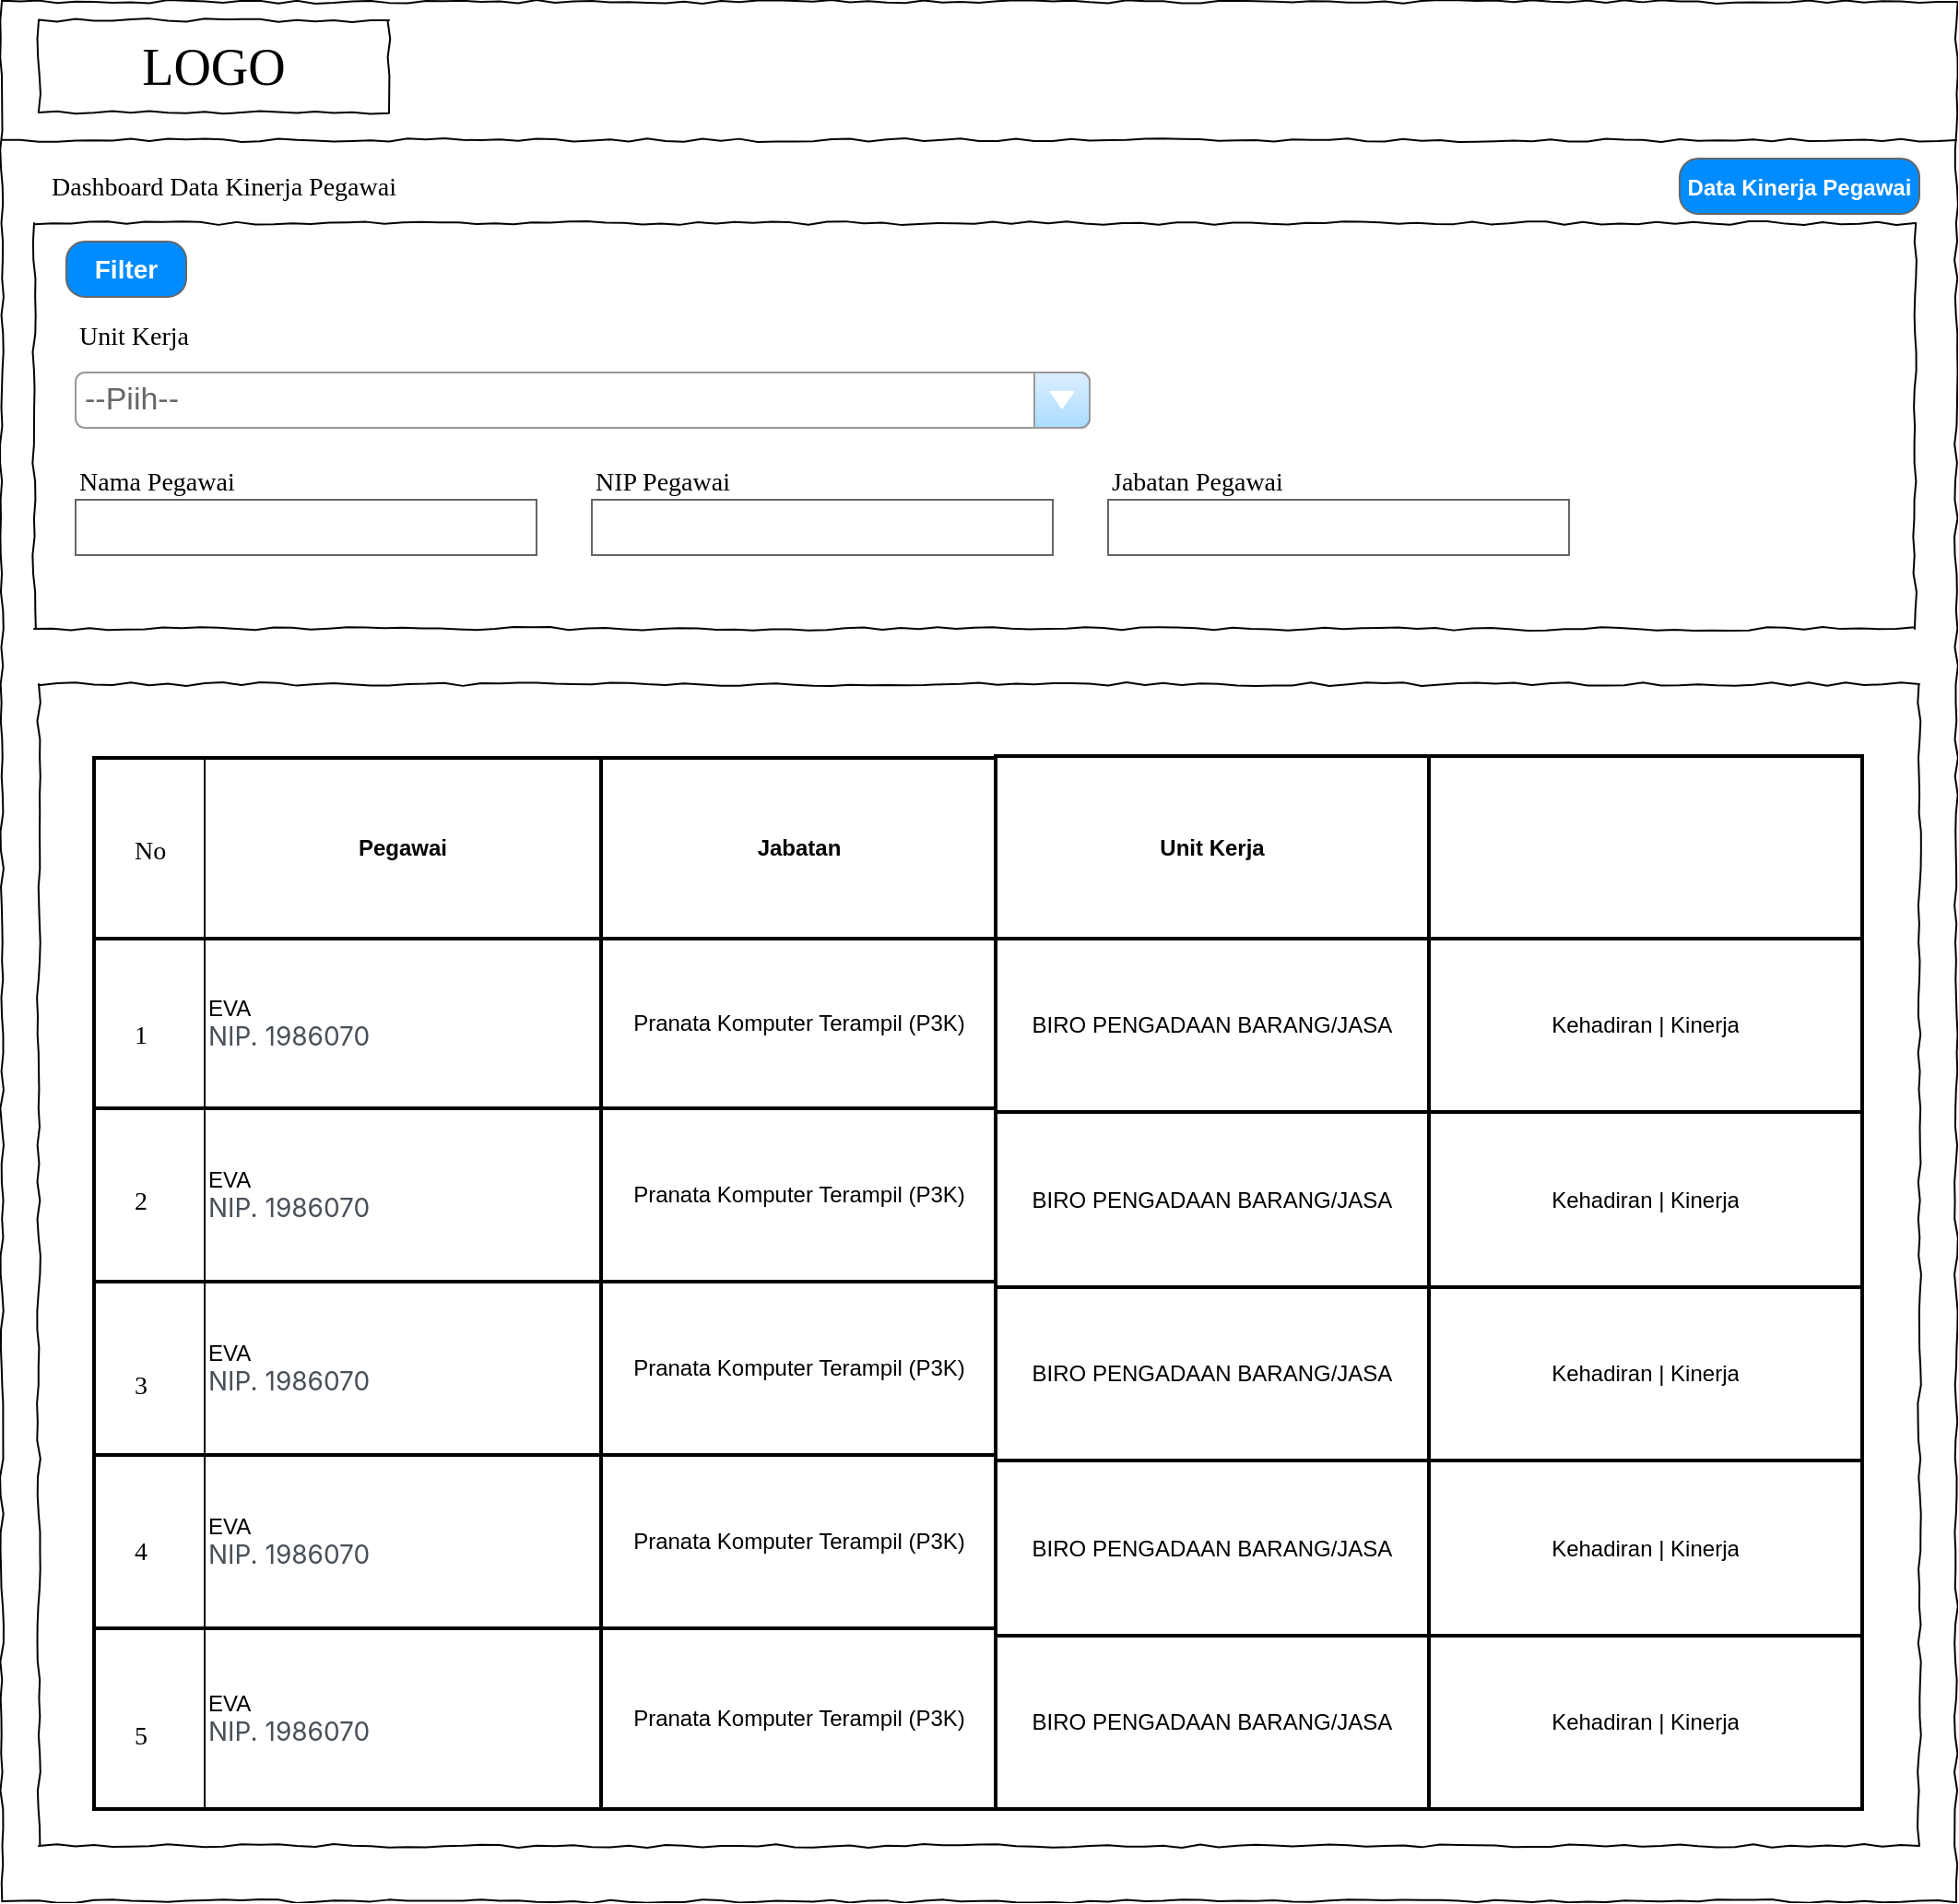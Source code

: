 <mxfile version="22.1.8" type="github">
  <diagram name="Page-1" id="03018318-947c-dd8e-b7a3-06fadd420f32">
    <mxGraphModel dx="2144" dy="968" grid="1" gridSize="10" guides="1" tooltips="1" connect="1" arrows="1" fold="1" page="1" pageScale="1" pageWidth="1100" pageHeight="850" background="none" math="0" shadow="0">
      <root>
        <mxCell id="0" />
        <mxCell id="1" parent="0" />
        <mxCell id="jTd3bYGisY44pSlO76Ms-1" value="" style="whiteSpace=wrap;html=1;rounded=0;shadow=0;labelBackgroundColor=none;strokeColor=#000000;strokeWidth=1;fillColor=none;fontFamily=Verdana;fontSize=12;fontColor=#000000;align=center;comic=1;" vertex="1" parent="1">
          <mxGeometry x="20" y="20" width="1060" height="1030" as="geometry" />
        </mxCell>
        <mxCell id="jTd3bYGisY44pSlO76Ms-2" value="LOGO" style="whiteSpace=wrap;html=1;rounded=0;shadow=0;labelBackgroundColor=none;strokeWidth=1;fontFamily=Verdana;fontSize=28;align=center;comic=1;" vertex="1" parent="1">
          <mxGeometry x="40" y="30" width="190" height="50" as="geometry" />
        </mxCell>
        <mxCell id="jTd3bYGisY44pSlO76Ms-3" value="" style="line;strokeWidth=1;html=1;rounded=0;shadow=0;labelBackgroundColor=none;fillColor=none;fontFamily=Verdana;fontSize=14;fontColor=#000000;align=center;comic=1;" vertex="1" parent="1">
          <mxGeometry x="20" y="90" width="1060" height="10" as="geometry" />
        </mxCell>
        <mxCell id="jTd3bYGisY44pSlO76Ms-5" value="--Piih--" style="strokeWidth=1;shadow=0;dashed=0;align=center;html=1;shape=mxgraph.mockup.forms.comboBox;strokeColor=#999999;fillColor=#ddeeff;align=left;fillColor2=#aaddff;mainText=;fontColor=#666666;fontSize=17;spacingLeft=3;" vertex="1" parent="1">
          <mxGeometry x="60" y="221" width="550" height="30" as="geometry" />
        </mxCell>
        <mxCell id="jTd3bYGisY44pSlO76Ms-6" value="Unit Kerja" style="text;html=1;points=[];align=left;verticalAlign=top;spacingTop=-4;fontSize=14;fontFamily=Verdana" vertex="1" parent="1">
          <mxGeometry x="60" y="191" width="170" height="20" as="geometry" />
        </mxCell>
        <mxCell id="jTd3bYGisY44pSlO76Ms-7" value="" style="whiteSpace=wrap;html=1;rounded=0;shadow=0;labelBackgroundColor=none;strokeWidth=1;fillColor=none;fontFamily=Verdana;fontSize=12;align=center;comic=1;" vertex="1" parent="1">
          <mxGeometry x="37.5" y="140" width="1020" height="220" as="geometry" />
        </mxCell>
        <mxCell id="jTd3bYGisY44pSlO76Ms-8" value="Dashboard Data Kinerja Pegawai" style="text;html=1;points=[];align=left;verticalAlign=top;spacingTop=-4;fontSize=14;fontFamily=Verdana" vertex="1" parent="1">
          <mxGeometry x="45" y="110" width="170" height="20" as="geometry" />
        </mxCell>
        <mxCell id="jTd3bYGisY44pSlO76Ms-9" value="&lt;font style=&quot;font-size: 12px;&quot;&gt;Data Kinerja Pegawai&lt;/font&gt;" style="strokeWidth=1;shadow=0;dashed=0;align=center;html=1;shape=mxgraph.mockup.buttons.button;strokeColor=#666666;fontColor=#ffffff;mainText=;buttonStyle=round;fontSize=17;fontStyle=1;fillColor=#008cff;whiteSpace=wrap;" vertex="1" parent="1">
          <mxGeometry x="930" y="105" width="130" height="30" as="geometry" />
        </mxCell>
        <mxCell id="jTd3bYGisY44pSlO76Ms-30" value="&lt;font style=&quot;font-size: 14px;&quot;&gt;Filter&lt;/font&gt;" style="strokeWidth=1;shadow=0;dashed=0;align=center;html=1;shape=mxgraph.mockup.buttons.button;strokeColor=#666666;fontColor=#ffffff;mainText=;buttonStyle=round;fontSize=17;fontStyle=1;fillColor=#008cff;whiteSpace=wrap;" vertex="1" parent="1">
          <mxGeometry x="55" y="150" width="65" height="30" as="geometry" />
        </mxCell>
        <mxCell id="jTd3bYGisY44pSlO76Ms-31" value="Nama Pegawai" style="text;html=1;points=[];align=left;verticalAlign=top;spacingTop=-4;fontSize=14;fontFamily=Verdana" vertex="1" parent="1">
          <mxGeometry x="60" y="270" width="170" height="20" as="geometry" />
        </mxCell>
        <mxCell id="jTd3bYGisY44pSlO76Ms-32" value="NIP Pegawai" style="text;html=1;points=[];align=left;verticalAlign=top;spacingTop=-4;fontSize=14;fontFamily=Verdana" vertex="1" parent="1">
          <mxGeometry x="340" y="270" width="170" height="20" as="geometry" />
        </mxCell>
        <mxCell id="jTd3bYGisY44pSlO76Ms-33" value="Jabatan Pegawai" style="text;html=1;points=[];align=left;verticalAlign=top;spacingTop=-4;fontSize=14;fontFamily=Verdana" vertex="1" parent="1">
          <mxGeometry x="620" y="270" width="170" height="20" as="geometry" />
        </mxCell>
        <mxCell id="jTd3bYGisY44pSlO76Ms-34" value="" style="strokeWidth=1;shadow=0;dashed=0;align=center;html=1;shape=mxgraph.mockup.text.textBox;fontColor=#666666;align=left;fontSize=17;spacingLeft=4;spacingTop=-3;whiteSpace=wrap;strokeColor=#666666;mainText=" vertex="1" parent="1">
          <mxGeometry x="60" y="290" width="250" height="30" as="geometry" />
        </mxCell>
        <mxCell id="jTd3bYGisY44pSlO76Ms-35" value="" style="strokeWidth=1;shadow=0;dashed=0;align=center;html=1;shape=mxgraph.mockup.text.textBox;fontColor=#666666;align=left;fontSize=17;spacingLeft=4;spacingTop=-3;whiteSpace=wrap;strokeColor=#666666;mainText=" vertex="1" parent="1">
          <mxGeometry x="340" y="290" width="250" height="30" as="geometry" />
        </mxCell>
        <mxCell id="jTd3bYGisY44pSlO76Ms-36" value="" style="strokeWidth=1;shadow=0;dashed=0;align=center;html=1;shape=mxgraph.mockup.text.textBox;fontColor=#666666;align=left;fontSize=17;spacingLeft=4;spacingTop=-3;whiteSpace=wrap;strokeColor=#666666;mainText=" vertex="1" parent="1">
          <mxGeometry x="620" y="290" width="250" height="30" as="geometry" />
        </mxCell>
        <mxCell id="jTd3bYGisY44pSlO76Ms-37" value="" style="whiteSpace=wrap;html=1;rounded=0;shadow=0;labelBackgroundColor=none;strokeWidth=1;fillColor=none;fontFamily=Verdana;fontSize=12;align=center;comic=1;" vertex="1" parent="1">
          <mxGeometry x="40" y="390" width="1020" height="630" as="geometry" />
        </mxCell>
        <mxCell id="jTd3bYGisY44pSlO76Ms-39" value="" style="shape=table;html=1;whiteSpace=wrap;startSize=0;container=1;collapsible=0;childLayout=tableLayout;strokeWidth=2;" vertex="1" parent="1">
          <mxGeometry x="70" y="430" width="490" height="570" as="geometry" />
        </mxCell>
        <mxCell id="jTd3bYGisY44pSlO76Ms-40" value="" style="shape=tableRow;horizontal=0;startSize=60;swimlaneHead=0;swimlaneBody=0;top=0;left=0;bottom=0;right=0;collapsible=0;dropTarget=0;fillColor=none;points=[[0,0.5],[1,0.5]];portConstraint=eastwest;" vertex="1" parent="jTd3bYGisY44pSlO76Ms-39">
          <mxGeometry width="490" height="98" as="geometry" />
        </mxCell>
        <mxCell id="jTd3bYGisY44pSlO76Ms-41" value="Pegawai" style="shape=partialRectangle;html=1;whiteSpace=wrap;connectable=0;fillColor=none;top=0;left=0;bottom=0;right=0;overflow=hidden;fontStyle=1" vertex="1" parent="jTd3bYGisY44pSlO76Ms-40">
          <mxGeometry x="60" width="215" height="98" as="geometry">
            <mxRectangle width="215" height="98" as="alternateBounds" />
          </mxGeometry>
        </mxCell>
        <mxCell id="jTd3bYGisY44pSlO76Ms-42" value="Jabatan" style="shape=partialRectangle;html=1;whiteSpace=wrap;connectable=0;fillColor=none;top=0;left=0;bottom=0;right=0;overflow=hidden;fontStyle=1" vertex="1" parent="jTd3bYGisY44pSlO76Ms-40">
          <mxGeometry x="275" width="215" height="98" as="geometry">
            <mxRectangle width="215" height="98" as="alternateBounds" />
          </mxGeometry>
        </mxCell>
        <mxCell id="jTd3bYGisY44pSlO76Ms-77" value="" style="shape=tableRow;horizontal=0;startSize=60;swimlaneHead=0;swimlaneBody=0;top=0;left=0;bottom=0;right=0;collapsible=0;dropTarget=0;fillColor=none;points=[[0,0.5],[1,0.5]];portConstraint=eastwest;" vertex="1" parent="jTd3bYGisY44pSlO76Ms-39">
          <mxGeometry y="98" width="490" height="92" as="geometry" />
        </mxCell>
        <mxCell id="jTd3bYGisY44pSlO76Ms-78" value="EVA&amp;nbsp;&lt;br style=&quot;box-sizing: border-box; color: rgb(73, 80, 87); font-family: Inter, &amp;quot;Helvetica Neue&amp;quot;, Arial, -apple-system, BlinkMacSystemFont, &amp;quot;Segoe UI&amp;quot;, Roboto, &amp;quot;Noto Sans&amp;quot;, sans-serif, &amp;quot;Apple Color Emoji&amp;quot;, &amp;quot;Segoe UI Emoji&amp;quot;, &amp;quot;Segoe UI Symbol&amp;quot;, &amp;quot;Noto Color Emoji&amp;quot;; font-size: 14px; background-color: rgb(255, 255, 255);&quot;&gt;&lt;span style=&quot;color: rgb(73, 80, 87); font-family: Inter, &amp;quot;Helvetica Neue&amp;quot;, Arial, -apple-system, BlinkMacSystemFont, &amp;quot;Segoe UI&amp;quot;, Roboto, &amp;quot;Noto Sans&amp;quot;, sans-serif, &amp;quot;Apple Color Emoji&amp;quot;, &amp;quot;Segoe UI Emoji&amp;quot;, &amp;quot;Segoe UI Symbol&amp;quot;, &amp;quot;Noto Color Emoji&amp;quot;; font-size: 14px; background-color: rgb(255, 255, 255);&quot;&gt;NIP.&amp;nbsp;&lt;/span&gt;&lt;span style=&quot;color: rgb(73, 80, 87); font-family: Inter, &amp;quot;Helvetica Neue&amp;quot;, Arial, -apple-system, BlinkMacSystemFont, &amp;quot;Segoe UI&amp;quot;, Roboto, &amp;quot;Noto Sans&amp;quot;, sans-serif, &amp;quot;Apple Color Emoji&amp;quot;, &amp;quot;Segoe UI Emoji&amp;quot;, &amp;quot;Segoe UI Symbol&amp;quot;, &amp;quot;Noto Color Emoji&amp;quot;; font-size: 14px; background-color: rgb(255, 255, 255);&quot;&gt;1986070&lt;/span&gt;" style="shape=partialRectangle;html=1;whiteSpace=wrap;connectable=0;fillColor=none;top=0;left=0;bottom=0;right=0;overflow=hidden;align=left;" vertex="1" parent="jTd3bYGisY44pSlO76Ms-77">
          <mxGeometry x="60" width="215" height="92" as="geometry">
            <mxRectangle width="215" height="92" as="alternateBounds" />
          </mxGeometry>
        </mxCell>
        <mxCell id="jTd3bYGisY44pSlO76Ms-79" value="Pranata Komputer Terampil (P3K)" style="shape=partialRectangle;html=1;whiteSpace=wrap;connectable=0;fillColor=none;top=0;left=0;bottom=0;right=0;overflow=hidden;" vertex="1" parent="jTd3bYGisY44pSlO76Ms-77">
          <mxGeometry x="275" width="215" height="92" as="geometry">
            <mxRectangle width="215" height="92" as="alternateBounds" />
          </mxGeometry>
        </mxCell>
        <mxCell id="jTd3bYGisY44pSlO76Ms-83" value="" style="shape=tableRow;horizontal=0;startSize=60;swimlaneHead=0;swimlaneBody=0;top=0;left=0;bottom=0;right=0;collapsible=0;dropTarget=0;fillColor=none;points=[[0,0.5],[1,0.5]];portConstraint=eastwest;" vertex="1" parent="jTd3bYGisY44pSlO76Ms-39">
          <mxGeometry y="190" width="490" height="94" as="geometry" />
        </mxCell>
        <mxCell id="jTd3bYGisY44pSlO76Ms-84" value="EVA&amp;nbsp;&lt;br style=&quot;border-color: var(--border-color); box-sizing: border-box; color: rgb(73, 80, 87); font-family: Inter, &amp;quot;Helvetica Neue&amp;quot;, Arial, -apple-system, BlinkMacSystemFont, &amp;quot;Segoe UI&amp;quot;, Roboto, &amp;quot;Noto Sans&amp;quot;, sans-serif, &amp;quot;Apple Color Emoji&amp;quot;, &amp;quot;Segoe UI Emoji&amp;quot;, &amp;quot;Segoe UI Symbol&amp;quot;, &amp;quot;Noto Color Emoji&amp;quot;; font-size: 14px; background-color: rgb(255, 255, 255);&quot;&gt;&lt;span style=&quot;border-color: var(--border-color); color: rgb(73, 80, 87); font-family: Inter, &amp;quot;Helvetica Neue&amp;quot;, Arial, -apple-system, BlinkMacSystemFont, &amp;quot;Segoe UI&amp;quot;, Roboto, &amp;quot;Noto Sans&amp;quot;, sans-serif, &amp;quot;Apple Color Emoji&amp;quot;, &amp;quot;Segoe UI Emoji&amp;quot;, &amp;quot;Segoe UI Symbol&amp;quot;, &amp;quot;Noto Color Emoji&amp;quot;; font-size: 14px; background-color: rgb(255, 255, 255);&quot;&gt;NIP.&amp;nbsp;&lt;/span&gt;&lt;span style=&quot;border-color: var(--border-color); color: rgb(73, 80, 87); font-family: Inter, &amp;quot;Helvetica Neue&amp;quot;, Arial, -apple-system, BlinkMacSystemFont, &amp;quot;Segoe UI&amp;quot;, Roboto, &amp;quot;Noto Sans&amp;quot;, sans-serif, &amp;quot;Apple Color Emoji&amp;quot;, &amp;quot;Segoe UI Emoji&amp;quot;, &amp;quot;Segoe UI Symbol&amp;quot;, &amp;quot;Noto Color Emoji&amp;quot;; font-size: 14px; background-color: rgb(255, 255, 255);&quot;&gt;1986070&lt;/span&gt;" style="shape=partialRectangle;html=1;whiteSpace=wrap;connectable=0;fillColor=none;top=0;left=0;bottom=0;right=0;overflow=hidden;align=left;" vertex="1" parent="jTd3bYGisY44pSlO76Ms-83">
          <mxGeometry x="60" width="215" height="94" as="geometry">
            <mxRectangle width="215" height="94" as="alternateBounds" />
          </mxGeometry>
        </mxCell>
        <mxCell id="jTd3bYGisY44pSlO76Ms-85" value="Pranata Komputer Terampil (P3K)" style="shape=partialRectangle;html=1;whiteSpace=wrap;connectable=0;fillColor=none;top=0;left=0;bottom=0;right=0;overflow=hidden;" vertex="1" parent="jTd3bYGisY44pSlO76Ms-83">
          <mxGeometry x="275" width="215" height="94" as="geometry">
            <mxRectangle width="215" height="94" as="alternateBounds" />
          </mxGeometry>
        </mxCell>
        <mxCell id="jTd3bYGisY44pSlO76Ms-80" value="" style="shape=tableRow;horizontal=0;startSize=60;swimlaneHead=0;swimlaneBody=0;top=0;left=0;bottom=0;right=0;collapsible=0;dropTarget=0;fillColor=none;points=[[0,0.5],[1,0.5]];portConstraint=eastwest;" vertex="1" parent="jTd3bYGisY44pSlO76Ms-39">
          <mxGeometry y="284" width="490" height="94" as="geometry" />
        </mxCell>
        <mxCell id="jTd3bYGisY44pSlO76Ms-81" value="EVA&amp;nbsp;&lt;br style=&quot;border-color: var(--border-color); box-sizing: border-box; color: rgb(73, 80, 87); font-family: Inter, &amp;quot;Helvetica Neue&amp;quot;, Arial, -apple-system, BlinkMacSystemFont, &amp;quot;Segoe UI&amp;quot;, Roboto, &amp;quot;Noto Sans&amp;quot;, sans-serif, &amp;quot;Apple Color Emoji&amp;quot;, &amp;quot;Segoe UI Emoji&amp;quot;, &amp;quot;Segoe UI Symbol&amp;quot;, &amp;quot;Noto Color Emoji&amp;quot;; font-size: 14px; background-color: rgb(255, 255, 255);&quot;&gt;&lt;span style=&quot;border-color: var(--border-color); color: rgb(73, 80, 87); font-family: Inter, &amp;quot;Helvetica Neue&amp;quot;, Arial, -apple-system, BlinkMacSystemFont, &amp;quot;Segoe UI&amp;quot;, Roboto, &amp;quot;Noto Sans&amp;quot;, sans-serif, &amp;quot;Apple Color Emoji&amp;quot;, &amp;quot;Segoe UI Emoji&amp;quot;, &amp;quot;Segoe UI Symbol&amp;quot;, &amp;quot;Noto Color Emoji&amp;quot;; font-size: 14px; background-color: rgb(255, 255, 255);&quot;&gt;NIP.&amp;nbsp;&lt;/span&gt;&lt;span style=&quot;border-color: var(--border-color); color: rgb(73, 80, 87); font-family: Inter, &amp;quot;Helvetica Neue&amp;quot;, Arial, -apple-system, BlinkMacSystemFont, &amp;quot;Segoe UI&amp;quot;, Roboto, &amp;quot;Noto Sans&amp;quot;, sans-serif, &amp;quot;Apple Color Emoji&amp;quot;, &amp;quot;Segoe UI Emoji&amp;quot;, &amp;quot;Segoe UI Symbol&amp;quot;, &amp;quot;Noto Color Emoji&amp;quot;; font-size: 14px; background-color: rgb(255, 255, 255);&quot;&gt;1986070&lt;/span&gt;" style="shape=partialRectangle;html=1;whiteSpace=wrap;connectable=0;fillColor=none;top=0;left=0;bottom=0;right=0;overflow=hidden;align=left;" vertex="1" parent="jTd3bYGisY44pSlO76Ms-80">
          <mxGeometry x="60" width="215" height="94" as="geometry">
            <mxRectangle width="215" height="94" as="alternateBounds" />
          </mxGeometry>
        </mxCell>
        <mxCell id="jTd3bYGisY44pSlO76Ms-82" value="Pranata Komputer Terampil (P3K)" style="shape=partialRectangle;html=1;whiteSpace=wrap;connectable=0;fillColor=none;top=0;left=0;bottom=0;right=0;overflow=hidden;" vertex="1" parent="jTd3bYGisY44pSlO76Ms-80">
          <mxGeometry x="275" width="215" height="94" as="geometry">
            <mxRectangle width="215" height="94" as="alternateBounds" />
          </mxGeometry>
        </mxCell>
        <mxCell id="jTd3bYGisY44pSlO76Ms-43" value="" style="shape=tableRow;horizontal=0;startSize=60;swimlaneHead=0;swimlaneBody=0;top=0;left=0;bottom=0;right=0;collapsible=0;dropTarget=0;fillColor=none;points=[[0,0.5],[1,0.5]];portConstraint=eastwest;" vertex="1" parent="jTd3bYGisY44pSlO76Ms-39">
          <mxGeometry y="378" width="490" height="94" as="geometry" />
        </mxCell>
        <mxCell id="jTd3bYGisY44pSlO76Ms-44" value="EVA&amp;nbsp;&lt;br style=&quot;border-color: var(--border-color); box-sizing: border-box; color: rgb(73, 80, 87); font-family: Inter, &amp;quot;Helvetica Neue&amp;quot;, Arial, -apple-system, BlinkMacSystemFont, &amp;quot;Segoe UI&amp;quot;, Roboto, &amp;quot;Noto Sans&amp;quot;, sans-serif, &amp;quot;Apple Color Emoji&amp;quot;, &amp;quot;Segoe UI Emoji&amp;quot;, &amp;quot;Segoe UI Symbol&amp;quot;, &amp;quot;Noto Color Emoji&amp;quot;; font-size: 14px; background-color: rgb(255, 255, 255);&quot;&gt;&lt;span style=&quot;border-color: var(--border-color); color: rgb(73, 80, 87); font-family: Inter, &amp;quot;Helvetica Neue&amp;quot;, Arial, -apple-system, BlinkMacSystemFont, &amp;quot;Segoe UI&amp;quot;, Roboto, &amp;quot;Noto Sans&amp;quot;, sans-serif, &amp;quot;Apple Color Emoji&amp;quot;, &amp;quot;Segoe UI Emoji&amp;quot;, &amp;quot;Segoe UI Symbol&amp;quot;, &amp;quot;Noto Color Emoji&amp;quot;; font-size: 14px; background-color: rgb(255, 255, 255);&quot;&gt;NIP.&amp;nbsp;&lt;/span&gt;&lt;span style=&quot;border-color: var(--border-color); color: rgb(73, 80, 87); font-family: Inter, &amp;quot;Helvetica Neue&amp;quot;, Arial, -apple-system, BlinkMacSystemFont, &amp;quot;Segoe UI&amp;quot;, Roboto, &amp;quot;Noto Sans&amp;quot;, sans-serif, &amp;quot;Apple Color Emoji&amp;quot;, &amp;quot;Segoe UI Emoji&amp;quot;, &amp;quot;Segoe UI Symbol&amp;quot;, &amp;quot;Noto Color Emoji&amp;quot;; font-size: 14px; background-color: rgb(255, 255, 255);&quot;&gt;1986070&lt;/span&gt;" style="shape=partialRectangle;html=1;whiteSpace=wrap;connectable=0;fillColor=none;top=0;left=0;bottom=0;right=0;overflow=hidden;align=left;" vertex="1" parent="jTd3bYGisY44pSlO76Ms-43">
          <mxGeometry x="60" width="215" height="94" as="geometry">
            <mxRectangle width="215" height="94" as="alternateBounds" />
          </mxGeometry>
        </mxCell>
        <mxCell id="jTd3bYGisY44pSlO76Ms-45" value="Pranata Komputer Terampil (P3K)" style="shape=partialRectangle;html=1;whiteSpace=wrap;connectable=0;fillColor=none;top=0;left=0;bottom=0;right=0;overflow=hidden;" vertex="1" parent="jTd3bYGisY44pSlO76Ms-43">
          <mxGeometry x="275" width="215" height="94" as="geometry">
            <mxRectangle width="215" height="94" as="alternateBounds" />
          </mxGeometry>
        </mxCell>
        <mxCell id="jTd3bYGisY44pSlO76Ms-46" value="" style="shape=tableRow;horizontal=0;startSize=60;swimlaneHead=0;swimlaneBody=0;top=0;left=0;bottom=0;right=0;collapsible=0;dropTarget=0;fillColor=none;points=[[0,0.5],[1,0.5]];portConstraint=eastwest;" vertex="1" parent="jTd3bYGisY44pSlO76Ms-39">
          <mxGeometry y="472" width="490" height="98" as="geometry" />
        </mxCell>
        <mxCell id="jTd3bYGisY44pSlO76Ms-47" value="EVA&amp;nbsp;&lt;br style=&quot;border-color: var(--border-color); box-sizing: border-box; color: rgb(73, 80, 87); font-family: Inter, &amp;quot;Helvetica Neue&amp;quot;, Arial, -apple-system, BlinkMacSystemFont, &amp;quot;Segoe UI&amp;quot;, Roboto, &amp;quot;Noto Sans&amp;quot;, sans-serif, &amp;quot;Apple Color Emoji&amp;quot;, &amp;quot;Segoe UI Emoji&amp;quot;, &amp;quot;Segoe UI Symbol&amp;quot;, &amp;quot;Noto Color Emoji&amp;quot;; font-size: 14px; background-color: rgb(255, 255, 255);&quot;&gt;&lt;span style=&quot;border-color: var(--border-color); color: rgb(73, 80, 87); font-family: Inter, &amp;quot;Helvetica Neue&amp;quot;, Arial, -apple-system, BlinkMacSystemFont, &amp;quot;Segoe UI&amp;quot;, Roboto, &amp;quot;Noto Sans&amp;quot;, sans-serif, &amp;quot;Apple Color Emoji&amp;quot;, &amp;quot;Segoe UI Emoji&amp;quot;, &amp;quot;Segoe UI Symbol&amp;quot;, &amp;quot;Noto Color Emoji&amp;quot;; font-size: 14px; background-color: rgb(255, 255, 255);&quot;&gt;NIP.&amp;nbsp;&lt;/span&gt;&lt;span style=&quot;border-color: var(--border-color); color: rgb(73, 80, 87); font-family: Inter, &amp;quot;Helvetica Neue&amp;quot;, Arial, -apple-system, BlinkMacSystemFont, &amp;quot;Segoe UI&amp;quot;, Roboto, &amp;quot;Noto Sans&amp;quot;, sans-serif, &amp;quot;Apple Color Emoji&amp;quot;, &amp;quot;Segoe UI Emoji&amp;quot;, &amp;quot;Segoe UI Symbol&amp;quot;, &amp;quot;Noto Color Emoji&amp;quot;; font-size: 14px; background-color: rgb(255, 255, 255);&quot;&gt;1986070&lt;/span&gt;" style="shape=partialRectangle;html=1;whiteSpace=wrap;connectable=0;fillColor=none;top=0;left=0;bottom=0;right=0;overflow=hidden;align=left;" vertex="1" parent="jTd3bYGisY44pSlO76Ms-46">
          <mxGeometry x="60" width="215" height="98" as="geometry">
            <mxRectangle width="215" height="98" as="alternateBounds" />
          </mxGeometry>
        </mxCell>
        <mxCell id="jTd3bYGisY44pSlO76Ms-48" value="Pranata Komputer Terampil (P3K)" style="shape=partialRectangle;html=1;whiteSpace=wrap;connectable=0;fillColor=none;top=0;left=0;bottom=0;right=0;overflow=hidden;" vertex="1" parent="jTd3bYGisY44pSlO76Ms-46">
          <mxGeometry x="275" width="215" height="98" as="geometry">
            <mxRectangle width="215" height="98" as="alternateBounds" />
          </mxGeometry>
        </mxCell>
        <mxCell id="jTd3bYGisY44pSlO76Ms-49" value="" style="shape=table;html=1;whiteSpace=wrap;startSize=0;container=1;collapsible=0;childLayout=tableLayout;strokeWidth=2;" vertex="1" parent="1">
          <mxGeometry x="559" y="429" width="470" height="571" as="geometry" />
        </mxCell>
        <mxCell id="jTd3bYGisY44pSlO76Ms-50" value="" style="shape=tableRow;horizontal=0;startSize=0;swimlaneHead=0;swimlaneBody=0;top=0;left=0;bottom=0;right=0;collapsible=0;dropTarget=0;fillColor=none;points=[[0,0.5],[1,0.5]];portConstraint=eastwest;" vertex="1" parent="jTd3bYGisY44pSlO76Ms-49">
          <mxGeometry width="470" height="99" as="geometry" />
        </mxCell>
        <mxCell id="jTd3bYGisY44pSlO76Ms-51" value="Unit Kerja" style="shape=partialRectangle;html=1;whiteSpace=wrap;connectable=0;fillColor=none;top=0;left=0;bottom=0;right=0;overflow=hidden;fontStyle=1" vertex="1" parent="jTd3bYGisY44pSlO76Ms-50">
          <mxGeometry width="235" height="99" as="geometry">
            <mxRectangle width="235" height="99" as="alternateBounds" />
          </mxGeometry>
        </mxCell>
        <mxCell id="jTd3bYGisY44pSlO76Ms-52" value="" style="shape=partialRectangle;html=1;whiteSpace=wrap;connectable=0;fillColor=none;top=0;left=0;bottom=0;right=0;overflow=hidden;fontStyle=1" vertex="1" parent="jTd3bYGisY44pSlO76Ms-50">
          <mxGeometry x="235" width="235" height="99" as="geometry">
            <mxRectangle width="235" height="99" as="alternateBounds" />
          </mxGeometry>
        </mxCell>
        <mxCell id="jTd3bYGisY44pSlO76Ms-53" value="" style="shape=tableRow;horizontal=0;startSize=0;swimlaneHead=0;swimlaneBody=0;top=0;left=0;bottom=0;right=0;collapsible=0;dropTarget=0;fillColor=none;points=[[0,0.5],[1,0.5]];portConstraint=eastwest;" vertex="1" parent="jTd3bYGisY44pSlO76Ms-49">
          <mxGeometry y="99" width="470" height="94" as="geometry" />
        </mxCell>
        <mxCell id="jTd3bYGisY44pSlO76Ms-54" value="BIRO PENGADAAN BARANG/JASA" style="shape=partialRectangle;html=1;whiteSpace=wrap;connectable=0;fillColor=none;top=0;left=0;bottom=0;right=0;overflow=hidden;" vertex="1" parent="jTd3bYGisY44pSlO76Ms-53">
          <mxGeometry width="235" height="94" as="geometry">
            <mxRectangle width="235" height="94" as="alternateBounds" />
          </mxGeometry>
        </mxCell>
        <mxCell id="jTd3bYGisY44pSlO76Ms-55" value="Kehadiran | Kinerja" style="shape=partialRectangle;html=1;whiteSpace=wrap;connectable=0;fillColor=none;top=0;left=0;bottom=0;right=0;overflow=hidden;" vertex="1" parent="jTd3bYGisY44pSlO76Ms-53">
          <mxGeometry x="235" width="235" height="94" as="geometry">
            <mxRectangle width="235" height="94" as="alternateBounds" />
          </mxGeometry>
        </mxCell>
        <mxCell id="jTd3bYGisY44pSlO76Ms-56" value="" style="shape=tableRow;horizontal=0;startSize=0;swimlaneHead=0;swimlaneBody=0;top=0;left=0;bottom=0;right=0;collapsible=0;dropTarget=0;fillColor=none;points=[[0,0.5],[1,0.5]];portConstraint=eastwest;" vertex="1" parent="jTd3bYGisY44pSlO76Ms-49">
          <mxGeometry y="193" width="470" height="95" as="geometry" />
        </mxCell>
        <mxCell id="jTd3bYGisY44pSlO76Ms-57" value="BIRO PENGADAAN BARANG/JASA" style="shape=partialRectangle;html=1;whiteSpace=wrap;connectable=0;fillColor=none;top=0;left=0;bottom=0;right=0;overflow=hidden;" vertex="1" parent="jTd3bYGisY44pSlO76Ms-56">
          <mxGeometry width="235" height="95" as="geometry">
            <mxRectangle width="235" height="95" as="alternateBounds" />
          </mxGeometry>
        </mxCell>
        <mxCell id="jTd3bYGisY44pSlO76Ms-58" value="Kehadiran | Kinerja" style="shape=partialRectangle;html=1;whiteSpace=wrap;connectable=0;fillColor=none;top=0;left=0;bottom=0;right=0;overflow=hidden;" vertex="1" parent="jTd3bYGisY44pSlO76Ms-56">
          <mxGeometry x="235" width="235" height="95" as="geometry">
            <mxRectangle width="235" height="95" as="alternateBounds" />
          </mxGeometry>
        </mxCell>
        <mxCell id="jTd3bYGisY44pSlO76Ms-92" value="" style="shape=tableRow;horizontal=0;startSize=0;swimlaneHead=0;swimlaneBody=0;top=0;left=0;bottom=0;right=0;collapsible=0;dropTarget=0;fillColor=none;points=[[0,0.5],[1,0.5]];portConstraint=eastwest;" vertex="1" parent="jTd3bYGisY44pSlO76Ms-49">
          <mxGeometry y="288" width="470" height="94" as="geometry" />
        </mxCell>
        <mxCell id="jTd3bYGisY44pSlO76Ms-93" value="BIRO PENGADAAN BARANG/JASA" style="shape=partialRectangle;html=1;whiteSpace=wrap;connectable=0;fillColor=none;top=0;left=0;bottom=0;right=0;overflow=hidden;" vertex="1" parent="jTd3bYGisY44pSlO76Ms-92">
          <mxGeometry width="235" height="94" as="geometry">
            <mxRectangle width="235" height="94" as="alternateBounds" />
          </mxGeometry>
        </mxCell>
        <mxCell id="jTd3bYGisY44pSlO76Ms-94" value="Kehadiran | Kinerja" style="shape=partialRectangle;html=1;whiteSpace=wrap;connectable=0;fillColor=none;top=0;left=0;bottom=0;right=0;overflow=hidden;" vertex="1" parent="jTd3bYGisY44pSlO76Ms-92">
          <mxGeometry x="235" width="235" height="94" as="geometry">
            <mxRectangle width="235" height="94" as="alternateBounds" />
          </mxGeometry>
        </mxCell>
        <mxCell id="jTd3bYGisY44pSlO76Ms-89" value="" style="shape=tableRow;horizontal=0;startSize=0;swimlaneHead=0;swimlaneBody=0;top=0;left=0;bottom=0;right=0;collapsible=0;dropTarget=0;fillColor=none;points=[[0,0.5],[1,0.5]];portConstraint=eastwest;" vertex="1" parent="jTd3bYGisY44pSlO76Ms-49">
          <mxGeometry y="382" width="470" height="95" as="geometry" />
        </mxCell>
        <mxCell id="jTd3bYGisY44pSlO76Ms-90" value="BIRO PENGADAAN BARANG/JASA" style="shape=partialRectangle;html=1;whiteSpace=wrap;connectable=0;fillColor=none;top=0;left=0;bottom=0;right=0;overflow=hidden;" vertex="1" parent="jTd3bYGisY44pSlO76Ms-89">
          <mxGeometry width="235" height="95" as="geometry">
            <mxRectangle width="235" height="95" as="alternateBounds" />
          </mxGeometry>
        </mxCell>
        <mxCell id="jTd3bYGisY44pSlO76Ms-91" value="Kehadiran | Kinerja" style="shape=partialRectangle;html=1;whiteSpace=wrap;connectable=0;fillColor=none;top=0;left=0;bottom=0;right=0;overflow=hidden;" vertex="1" parent="jTd3bYGisY44pSlO76Ms-89">
          <mxGeometry x="235" width="235" height="95" as="geometry">
            <mxRectangle width="235" height="95" as="alternateBounds" />
          </mxGeometry>
        </mxCell>
        <mxCell id="jTd3bYGisY44pSlO76Ms-86" value="" style="shape=tableRow;horizontal=0;startSize=0;swimlaneHead=0;swimlaneBody=0;top=0;left=0;bottom=0;right=0;collapsible=0;dropTarget=0;fillColor=none;points=[[0,0.5],[1,0.5]];portConstraint=eastwest;" vertex="1" parent="jTd3bYGisY44pSlO76Ms-49">
          <mxGeometry y="477" width="470" height="94" as="geometry" />
        </mxCell>
        <mxCell id="jTd3bYGisY44pSlO76Ms-87" value="BIRO PENGADAAN BARANG/JASA" style="shape=partialRectangle;html=1;whiteSpace=wrap;connectable=0;fillColor=none;top=0;left=0;bottom=0;right=0;overflow=hidden;" vertex="1" parent="jTd3bYGisY44pSlO76Ms-86">
          <mxGeometry width="235" height="94" as="geometry">
            <mxRectangle width="235" height="94" as="alternateBounds" />
          </mxGeometry>
        </mxCell>
        <mxCell id="jTd3bYGisY44pSlO76Ms-88" value="Kehadiran | Kinerja" style="shape=partialRectangle;html=1;whiteSpace=wrap;connectable=0;fillColor=none;top=0;left=0;bottom=0;right=0;overflow=hidden;" vertex="1" parent="jTd3bYGisY44pSlO76Ms-86">
          <mxGeometry x="235" width="235" height="94" as="geometry">
            <mxRectangle width="235" height="94" as="alternateBounds" />
          </mxGeometry>
        </mxCell>
        <mxCell id="jTd3bYGisY44pSlO76Ms-100" value="No" style="text;html=1;points=[];align=left;verticalAlign=top;spacingTop=-4;fontSize=14;fontFamily=Verdana" vertex="1" parent="1">
          <mxGeometry x="90" y="470" width="30" height="20" as="geometry" />
        </mxCell>
        <mxCell id="jTd3bYGisY44pSlO76Ms-101" value="1" style="text;html=1;points=[];align=left;verticalAlign=top;spacingTop=-4;fontSize=14;fontFamily=Verdana" vertex="1" parent="1">
          <mxGeometry x="90" y="570" width="30" height="20" as="geometry" />
        </mxCell>
        <mxCell id="jTd3bYGisY44pSlO76Ms-102" value="2" style="text;html=1;points=[];align=left;verticalAlign=top;spacingTop=-4;fontSize=14;fontFamily=Verdana" vertex="1" parent="1">
          <mxGeometry x="90" y="660" width="30" height="20" as="geometry" />
        </mxCell>
        <mxCell id="jTd3bYGisY44pSlO76Ms-103" value="3" style="text;html=1;points=[];align=left;verticalAlign=top;spacingTop=-4;fontSize=14;fontFamily=Verdana" vertex="1" parent="1">
          <mxGeometry x="90" y="760" width="30" height="20" as="geometry" />
        </mxCell>
        <mxCell id="jTd3bYGisY44pSlO76Ms-104" value="4" style="text;html=1;points=[];align=left;verticalAlign=top;spacingTop=-4;fontSize=14;fontFamily=Verdana" vertex="1" parent="1">
          <mxGeometry x="90" y="850" width="30" height="20" as="geometry" />
        </mxCell>
        <mxCell id="jTd3bYGisY44pSlO76Ms-105" value="5" style="text;html=1;points=[];align=left;verticalAlign=top;spacingTop=-4;fontSize=14;fontFamily=Verdana" vertex="1" parent="1">
          <mxGeometry x="90" y="950" width="30" height="20" as="geometry" />
        </mxCell>
      </root>
    </mxGraphModel>
  </diagram>
</mxfile>
